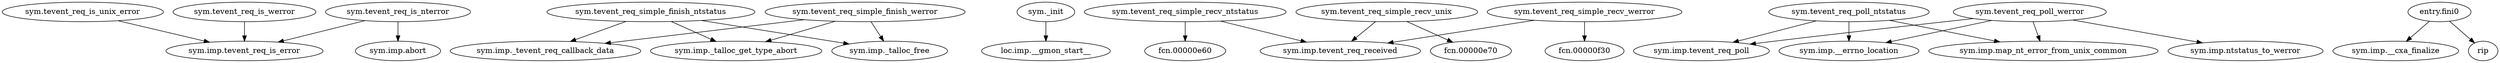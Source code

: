 digraph code {
  "0x00001070" [label="sym.tevent_req_is_unix_error"];
  "0x00001070" -> "0x00000f50";
  "0x00000f50" [label="sym.imp.tevent_req_is_error"];
  "0x00001200" [label="sym.tevent_req_simple_finish_ntstatus"];
  "0x00001200" -> "0x00000e80";
  "0x00000e80" [label="sym.imp._tevent_req_callback_data"];
  "0x00001200" -> "0x00000eb0";
  "0x00000eb0" [label="sym.imp._talloc_get_type_abort"];
  "0x00001200" -> "0x00000f10";
  "0x00000f10" [label="sym.imp._talloc_free"];
  "0x00000e08" [label="sym._init"];
  "0x00000e08" -> "0x00000ee0";
  "0x00000ee0" [label="loc.imp.__gmon_start__"];
  "0x000011d0" [label="sym.tevent_req_simple_recv_ntstatus"];
  "0x000011d0" -> "0x00000e60";
  "0x00000e60" [label="fcn.00000e60"];
  "0x000011d0" -> "0x00000f00";
  "0x00000f00" [label="sym.imp.tevent_req_received"];
  "0x000013d0" [label="sym.tevent_req_poll_werror"];
  "0x000013d0" -> "0x00000ed0";
  "0x00000ed0" [label="sym.imp.tevent_req_poll"];
  "0x000013d0" -> "0x00000e50";
  "0x00000e50" [label="sym.imp.__errno_location"];
  "0x000013d0" -> "0x00000ea0";
  "0x00000ea0" [label="sym.imp.map_nt_error_from_unix_common"];
  "0x000013d0" -> "0x00000f20";
  "0x00000f20" [label="sym.imp.ntstatus_to_werror"];
  "0x00001140" [label="sym.tevent_req_is_nterror"];
  "0x00001140" -> "0x00000f50";
  "0x00000f50" [label="sym.imp.tevent_req_is_error"];
  "0x00001140" -> "0x00000e40";
  "0x00000e40" [label="sym.imp.abort"];
  "0x000010e0" [label="sym.tevent_req_simple_recv_unix"];
  "0x000010e0" -> "0x00000e70";
  "0x00000e70" [label="fcn.00000e70"];
  "0x000010e0" -> "0x00000f00";
  "0x00000f00" [label="sym.imp.tevent_req_received"];
  "0x00001270" [label="sym.tevent_req_poll_ntstatus"];
  "0x00001270" -> "0x00000ed0";
  "0x00000ed0" [label="sym.imp.tevent_req_poll"];
  "0x00001270" -> "0x00000e50";
  "0x00000e50" [label="sym.imp.__errno_location"];
  "0x00001270" -> "0x00000ea0";
  "0x00000ea0" [label="sym.imp.map_nt_error_from_unix_common"];
  "0x000012b0" [label="sym.tevent_req_is_werror"];
  "0x000012b0" -> "0x00000f50";
  "0x00000f50" [label="sym.imp.tevent_req_is_error"];
  "0x00001320" [label="sym.tevent_req_simple_recv_werror"];
  "0x00001320" -> "0x00000f30";
  "0x00000f30" [label="fcn.00000f30"];
  "0x00001320" -> "0x00000f00";
  "0x00000f00" [label="sym.imp.tevent_req_received"];
  "0x00001360" [label="sym.tevent_req_simple_finish_werror"];
  "0x00001360" -> "0x00000e80";
  "0x00000e80" [label="sym.imp._tevent_req_callback_data"];
  "0x00001360" -> "0x00000eb0";
  "0x00000eb0" [label="sym.imp._talloc_get_type_abort"];
  "0x00001360" -> "0x00000f10";
  "0x00000f10" [label="sym.imp._talloc_free"];
  "0x00001000" [label="entry.fini0"];
  "0x00001000" -> "0x00000f60";
  "0x00000f60" [label="sym.imp.__cxa_finalize"];
  "0x00001000" -> "0x00000f70";
  "0x00000f70" [label="rip"];
}